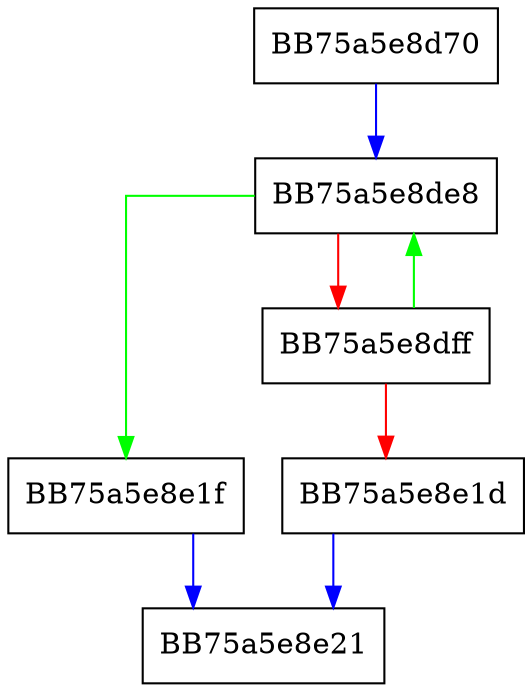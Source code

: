 digraph copy_dirty_pages {
  node [shape="box"];
  graph [splines=ortho];
  BB75a5e8d70 -> BB75a5e8de8 [color="blue"];
  BB75a5e8de8 -> BB75a5e8e1f [color="green"];
  BB75a5e8de8 -> BB75a5e8dff [color="red"];
  BB75a5e8dff -> BB75a5e8de8 [color="green"];
  BB75a5e8dff -> BB75a5e8e1d [color="red"];
  BB75a5e8e1d -> BB75a5e8e21 [color="blue"];
  BB75a5e8e1f -> BB75a5e8e21 [color="blue"];
}
